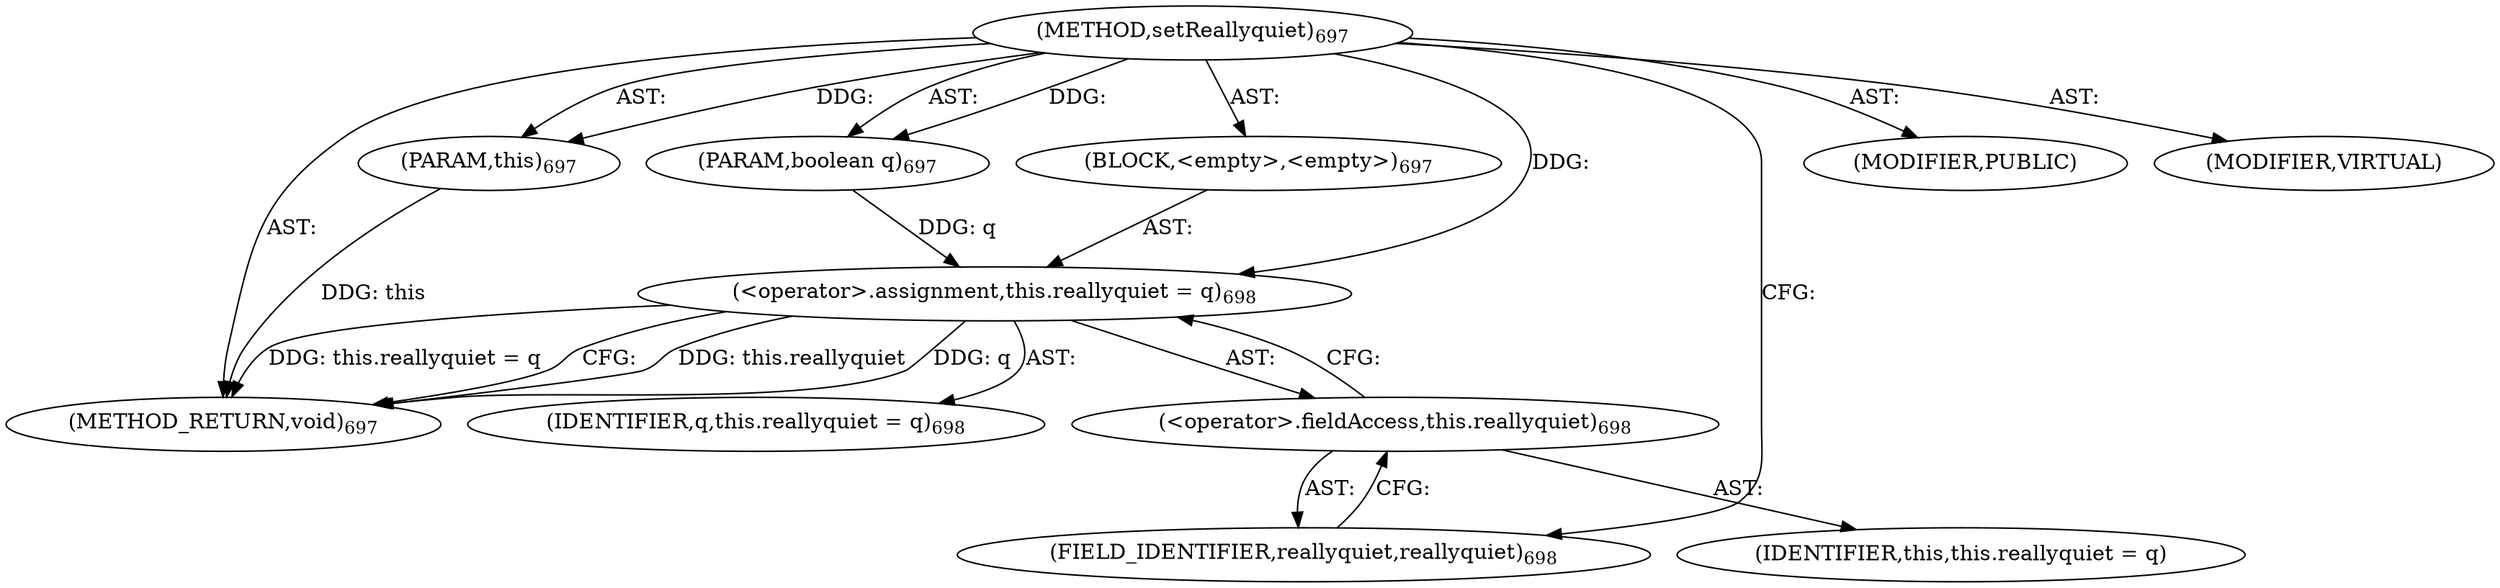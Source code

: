 digraph "setReallyquiet" {  
"111669149725" [label = <(METHOD,setReallyquiet)<SUB>697</SUB>> ]
"115964117048" [label = <(PARAM,this)<SUB>697</SUB>> ]
"115964117049" [label = <(PARAM,boolean q)<SUB>697</SUB>> ]
"25769803874" [label = <(BLOCK,&lt;empty&gt;,&lt;empty&gt;)<SUB>697</SUB>> ]
"30064771431" [label = <(&lt;operator&gt;.assignment,this.reallyquiet = q)<SUB>698</SUB>> ]
"30064771432" [label = <(&lt;operator&gt;.fieldAccess,this.reallyquiet)<SUB>698</SUB>> ]
"68719477048" [label = <(IDENTIFIER,this,this.reallyquiet = q)> ]
"55834574937" [label = <(FIELD_IDENTIFIER,reallyquiet,reallyquiet)<SUB>698</SUB>> ]
"68719477049" [label = <(IDENTIFIER,q,this.reallyquiet = q)<SUB>698</SUB>> ]
"133143986260" [label = <(MODIFIER,PUBLIC)> ]
"133143986261" [label = <(MODIFIER,VIRTUAL)> ]
"128849018909" [label = <(METHOD_RETURN,void)<SUB>697</SUB>> ]
  "111669149725" -> "115964117048"  [ label = "AST: "] 
  "111669149725" -> "115964117049"  [ label = "AST: "] 
  "111669149725" -> "25769803874"  [ label = "AST: "] 
  "111669149725" -> "133143986260"  [ label = "AST: "] 
  "111669149725" -> "133143986261"  [ label = "AST: "] 
  "111669149725" -> "128849018909"  [ label = "AST: "] 
  "25769803874" -> "30064771431"  [ label = "AST: "] 
  "30064771431" -> "30064771432"  [ label = "AST: "] 
  "30064771431" -> "68719477049"  [ label = "AST: "] 
  "30064771432" -> "68719477048"  [ label = "AST: "] 
  "30064771432" -> "55834574937"  [ label = "AST: "] 
  "30064771431" -> "128849018909"  [ label = "CFG: "] 
  "30064771432" -> "30064771431"  [ label = "CFG: "] 
  "55834574937" -> "30064771432"  [ label = "CFG: "] 
  "111669149725" -> "55834574937"  [ label = "CFG: "] 
  "115964117048" -> "128849018909"  [ label = "DDG: this"] 
  "30064771431" -> "128849018909"  [ label = "DDG: this.reallyquiet"] 
  "30064771431" -> "128849018909"  [ label = "DDG: q"] 
  "30064771431" -> "128849018909"  [ label = "DDG: this.reallyquiet = q"] 
  "111669149725" -> "115964117048"  [ label = "DDG: "] 
  "111669149725" -> "115964117049"  [ label = "DDG: "] 
  "115964117049" -> "30064771431"  [ label = "DDG: q"] 
  "111669149725" -> "30064771431"  [ label = "DDG: "] 
}
